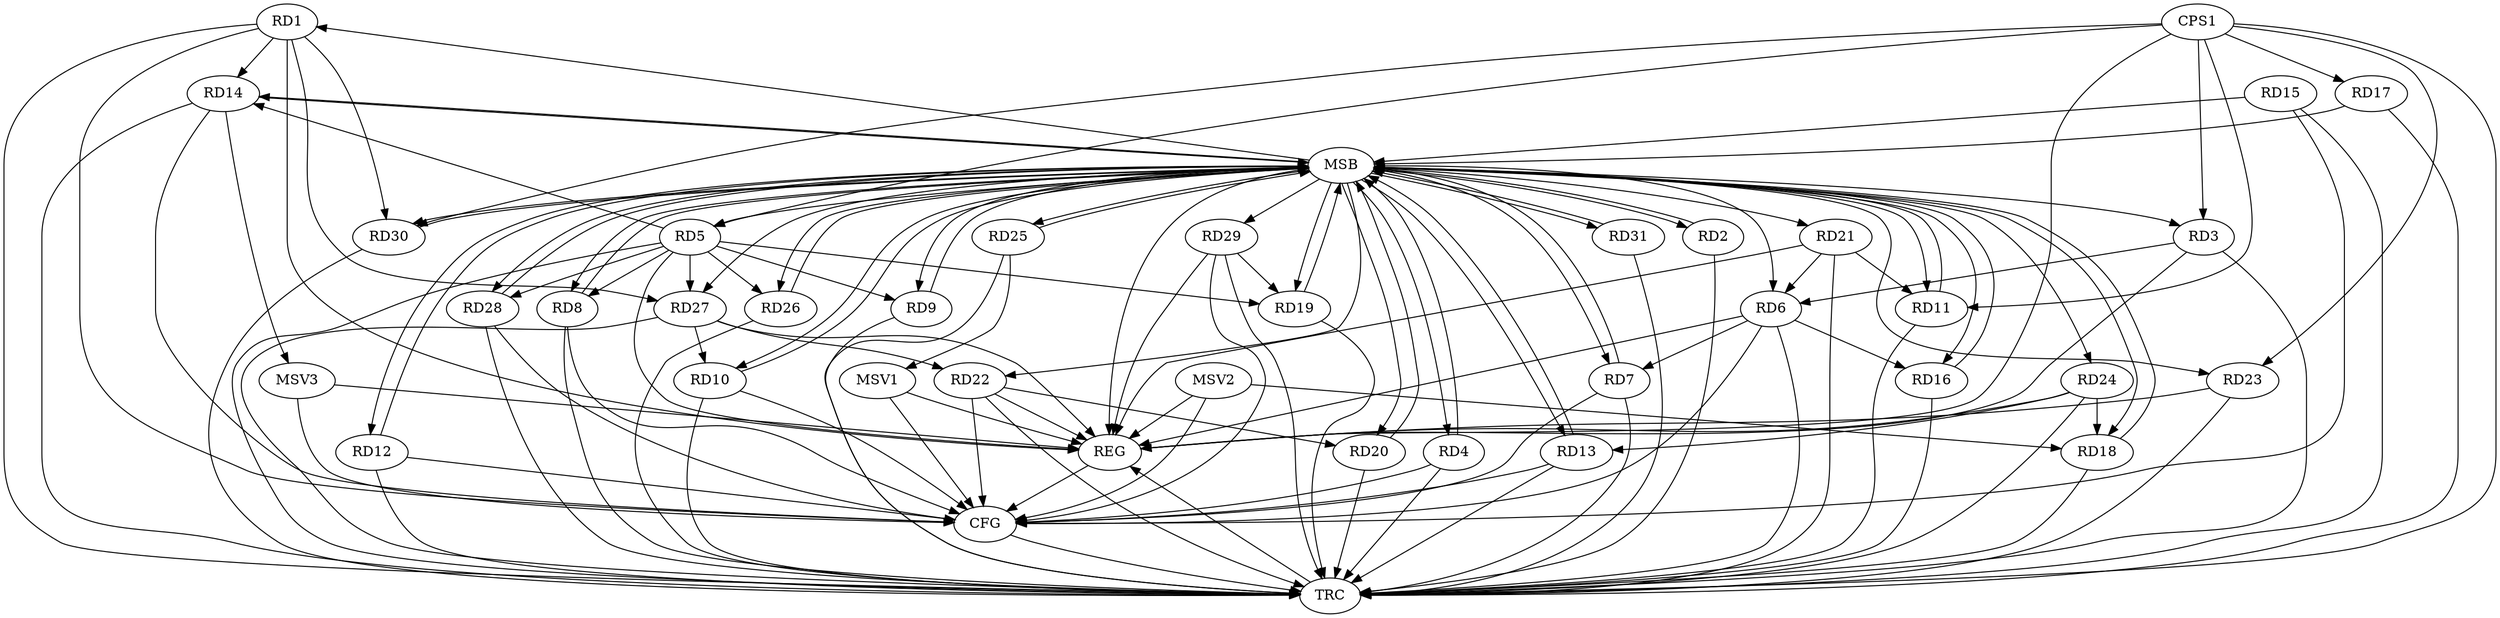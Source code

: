 strict digraph G {
  RD1 [ label="RD1" ];
  RD2 [ label="RD2" ];
  RD3 [ label="RD3" ];
  RD4 [ label="RD4" ];
  RD5 [ label="RD5" ];
  RD6 [ label="RD6" ];
  RD7 [ label="RD7" ];
  RD8 [ label="RD8" ];
  RD9 [ label="RD9" ];
  RD10 [ label="RD10" ];
  RD11 [ label="RD11" ];
  RD12 [ label="RD12" ];
  RD13 [ label="RD13" ];
  RD14 [ label="RD14" ];
  RD15 [ label="RD15" ];
  RD16 [ label="RD16" ];
  RD17 [ label="RD17" ];
  RD18 [ label="RD18" ];
  RD19 [ label="RD19" ];
  RD20 [ label="RD20" ];
  RD21 [ label="RD21" ];
  RD22 [ label="RD22" ];
  RD23 [ label="RD23" ];
  RD24 [ label="RD24" ];
  RD25 [ label="RD25" ];
  RD26 [ label="RD26" ];
  RD27 [ label="RD27" ];
  RD28 [ label="RD28" ];
  RD29 [ label="RD29" ];
  RD30 [ label="RD30" ];
  RD31 [ label="RD31" ];
  CPS1 [ label="CPS1" ];
  REG [ label="REG" ];
  MSB [ label="MSB" ];
  CFG [ label="CFG" ];
  TRC [ label="TRC" ];
  MSV1 [ label="MSV1" ];
  MSV2 [ label="MSV2" ];
  MSV3 [ label="MSV3" ];
  RD1 -> RD14;
  RD1 -> RD27;
  RD1 -> RD30;
  RD3 -> RD6;
  RD5 -> RD9;
  RD5 -> RD14;
  RD5 -> RD19;
  RD5 -> RD27;
  RD5 -> RD28;
  RD6 -> RD7;
  RD6 -> RD16;
  RD21 -> RD6;
  RD27 -> RD10;
  RD21 -> RD11;
  RD24 -> RD13;
  RD24 -> RD18;
  RD29 -> RD19;
  RD22 -> RD20;
  RD27 -> RD22;
  CPS1 -> RD23;
  CPS1 -> RD3;
  CPS1 -> RD5;
  CPS1 -> RD11;
  CPS1 -> RD17;
  CPS1 -> RD30;
  RD1 -> REG;
  RD3 -> REG;
  RD5 -> REG;
  RD6 -> REG;
  RD21 -> REG;
  RD22 -> REG;
  RD23 -> REG;
  RD24 -> REG;
  RD27 -> REG;
  RD29 -> REG;
  CPS1 -> REG;
  RD2 -> MSB;
  MSB -> RD4;
  MSB -> RD13;
  MSB -> RD18;
  MSB -> RD26;
  MSB -> REG;
  RD4 -> MSB;
  MSB -> RD5;
  MSB -> RD21;
  MSB -> RD24;
  MSB -> RD25;
  RD7 -> MSB;
  MSB -> RD16;
  MSB -> RD20;
  RD8 -> MSB;
  MSB -> RD1;
  MSB -> RD6;
  RD9 -> MSB;
  RD10 -> MSB;
  MSB -> RD3;
  MSB -> RD29;
  RD11 -> MSB;
  MSB -> RD14;
  RD12 -> MSB;
  MSB -> RD27;
  RD13 -> MSB;
  MSB -> RD23;
  MSB -> RD28;
  RD14 -> MSB;
  MSB -> RD12;
  RD15 -> MSB;
  MSB -> RD8;
  MSB -> RD30;
  MSB -> RD31;
  RD16 -> MSB;
  RD17 -> MSB;
  RD18 -> MSB;
  RD19 -> MSB;
  MSB -> RD22;
  RD20 -> MSB;
  MSB -> RD11;
  RD25 -> MSB;
  RD26 -> MSB;
  MSB -> RD7;
  MSB -> RD19;
  RD28 -> MSB;
  RD30 -> MSB;
  MSB -> RD2;
  RD31 -> MSB;
  MSB -> RD9;
  MSB -> RD10;
  RD14 -> CFG;
  RD1 -> CFG;
  RD12 -> CFG;
  RD7 -> CFG;
  RD6 -> CFG;
  RD8 -> CFG;
  RD15 -> CFG;
  RD28 -> CFG;
  RD22 -> CFG;
  RD10 -> CFG;
  RD13 -> CFG;
  RD29 -> CFG;
  RD4 -> CFG;
  REG -> CFG;
  RD1 -> TRC;
  RD2 -> TRC;
  RD3 -> TRC;
  RD4 -> TRC;
  RD5 -> TRC;
  RD6 -> TRC;
  RD7 -> TRC;
  RD8 -> TRC;
  RD9 -> TRC;
  RD10 -> TRC;
  RD11 -> TRC;
  RD12 -> TRC;
  RD13 -> TRC;
  RD14 -> TRC;
  RD15 -> TRC;
  RD16 -> TRC;
  RD17 -> TRC;
  RD18 -> TRC;
  RD19 -> TRC;
  RD20 -> TRC;
  RD21 -> TRC;
  RD22 -> TRC;
  RD23 -> TRC;
  RD24 -> TRC;
  RD25 -> TRC;
  RD26 -> TRC;
  RD27 -> TRC;
  RD28 -> TRC;
  RD29 -> TRC;
  RD30 -> TRC;
  RD31 -> TRC;
  CPS1 -> TRC;
  CFG -> TRC;
  TRC -> REG;
  RD5 -> RD26;
  RD5 -> RD8;
  RD25 -> MSV1;
  MSV1 -> REG;
  MSV1 -> CFG;
  MSV2 -> RD18;
  MSV2 -> REG;
  MSV2 -> CFG;
  RD14 -> MSV3;
  MSV3 -> REG;
  MSV3 -> CFG;
}
